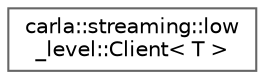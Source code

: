 digraph "类继承关系图"
{
 // INTERACTIVE_SVG=YES
 // LATEX_PDF_SIZE
  bgcolor="transparent";
  edge [fontname=Helvetica,fontsize=10,labelfontname=Helvetica,labelfontsize=10];
  node [fontname=Helvetica,fontsize=10,shape=box,height=0.2,width=0.4];
  rankdir="LR";
  Node0 [id="Node000000",label="carla::streaming::low\l_level::Client\< T \>",height=0.2,width=0.4,color="grey40", fillcolor="white", style="filled",URL="$da/d83/classcarla_1_1streaming_1_1low__level_1_1Client.html",tooltip="A client able to subscribe to multiple streams."];
}
